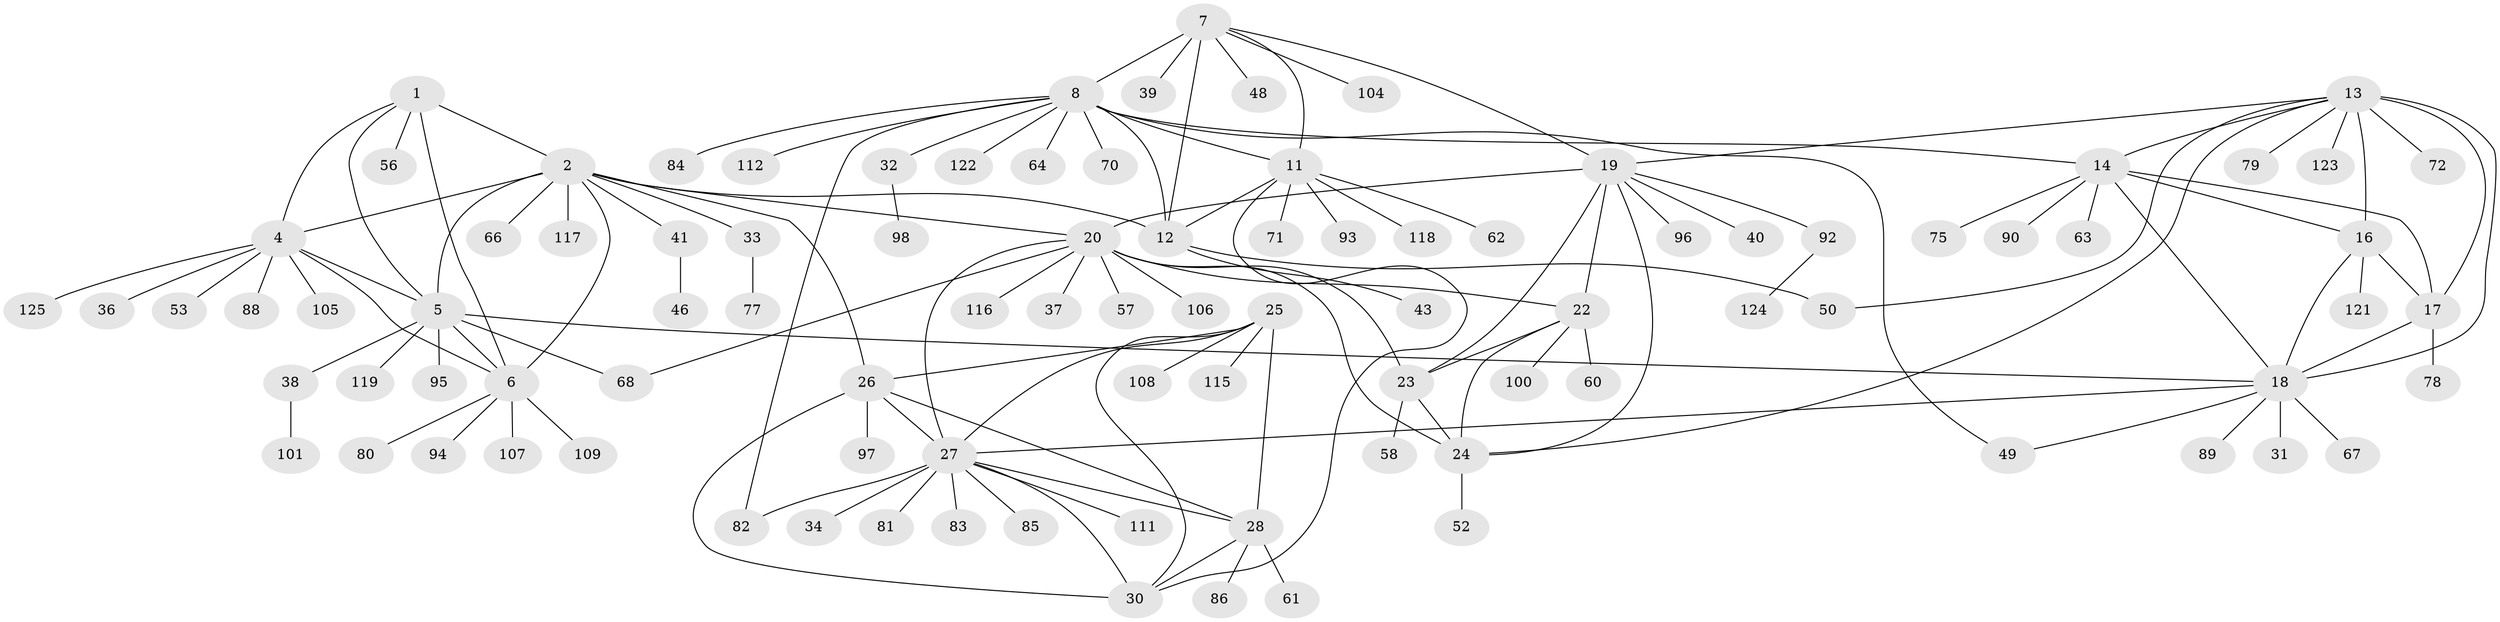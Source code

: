 // Generated by graph-tools (version 1.1) at 2025/52/02/27/25 19:52:19]
// undirected, 96 vertices, 133 edges
graph export_dot {
graph [start="1"]
  node [color=gray90,style=filled];
  1 [super="+113"];
  2 [super="+3"];
  4 [super="+91"];
  5 [super="+69"];
  6 [super="+47"];
  7 [super="+10"];
  8 [super="+9"];
  11 [super="+45"];
  12 [super="+42"];
  13 [super="+15"];
  14 [super="+35"];
  16 [super="+76"];
  17 [super="+55"];
  18 [super="+54"];
  19 [super="+65"];
  20 [super="+21"];
  22 [super="+74"];
  23;
  24 [super="+99"];
  25;
  26 [super="+29"];
  27 [super="+120"];
  28 [super="+73"];
  30;
  31;
  32 [super="+51"];
  33 [super="+44"];
  34;
  36;
  37;
  38 [super="+103"];
  39;
  40 [super="+59"];
  41;
  43;
  46;
  48;
  49;
  50;
  52;
  53;
  56;
  57;
  58 [super="+102"];
  60;
  61;
  62;
  63;
  64;
  66;
  67;
  68;
  70;
  71;
  72 [super="+87"];
  75;
  77;
  78;
  79;
  80;
  81;
  82;
  83;
  84 [super="+114"];
  85;
  86;
  88;
  89;
  90;
  92;
  93 [super="+110"];
  94;
  95;
  96;
  97;
  98;
  100;
  101;
  104;
  105;
  106;
  107;
  108;
  109;
  111;
  112;
  115;
  116;
  117;
  118;
  119;
  121;
  122;
  123;
  124;
  125;
  1 -- 2 [weight=2];
  1 -- 4;
  1 -- 5;
  1 -- 6;
  1 -- 56;
  2 -- 4 [weight=2];
  2 -- 5 [weight=2];
  2 -- 6 [weight=2];
  2 -- 33;
  2 -- 41;
  2 -- 117;
  2 -- 66;
  2 -- 12;
  2 -- 20;
  2 -- 26;
  4 -- 5;
  4 -- 6;
  4 -- 36;
  4 -- 53;
  4 -- 88;
  4 -- 105;
  4 -- 125;
  5 -- 6;
  5 -- 18;
  5 -- 38;
  5 -- 68;
  5 -- 95;
  5 -- 119;
  6 -- 80;
  6 -- 94;
  6 -- 107;
  6 -- 109;
  7 -- 8 [weight=4];
  7 -- 11 [weight=2];
  7 -- 12 [weight=2];
  7 -- 104;
  7 -- 39;
  7 -- 48;
  7 -- 19;
  8 -- 11 [weight=2];
  8 -- 12 [weight=2];
  8 -- 32;
  8 -- 49;
  8 -- 70;
  8 -- 82;
  8 -- 84;
  8 -- 112;
  8 -- 64;
  8 -- 122;
  8 -- 14;
  11 -- 12;
  11 -- 30;
  11 -- 62;
  11 -- 71;
  11 -- 118;
  11 -- 93;
  12 -- 43;
  12 -- 50;
  13 -- 14 [weight=2];
  13 -- 16 [weight=2];
  13 -- 17 [weight=2];
  13 -- 18 [weight=2];
  13 -- 72;
  13 -- 79;
  13 -- 19;
  13 -- 50;
  13 -- 24;
  13 -- 123;
  14 -- 16;
  14 -- 17;
  14 -- 18;
  14 -- 63;
  14 -- 75;
  14 -- 90;
  16 -- 17;
  16 -- 18;
  16 -- 121;
  17 -- 18;
  17 -- 78;
  18 -- 27;
  18 -- 31;
  18 -- 49;
  18 -- 67;
  18 -- 89;
  19 -- 20 [weight=2];
  19 -- 22;
  19 -- 23;
  19 -- 24;
  19 -- 40;
  19 -- 92;
  19 -- 96;
  20 -- 22 [weight=2];
  20 -- 23 [weight=2];
  20 -- 24 [weight=2];
  20 -- 57;
  20 -- 68;
  20 -- 116;
  20 -- 37;
  20 -- 106;
  20 -- 27 [weight=2];
  22 -- 23;
  22 -- 24;
  22 -- 60;
  22 -- 100;
  23 -- 24;
  23 -- 58;
  24 -- 52;
  25 -- 26 [weight=2];
  25 -- 27;
  25 -- 28;
  25 -- 30;
  25 -- 108;
  25 -- 115;
  26 -- 27 [weight=2];
  26 -- 28 [weight=2];
  26 -- 30 [weight=2];
  26 -- 97;
  27 -- 28;
  27 -- 30;
  27 -- 34;
  27 -- 81;
  27 -- 82;
  27 -- 83;
  27 -- 85;
  27 -- 111;
  28 -- 30;
  28 -- 61;
  28 -- 86;
  32 -- 98;
  33 -- 77;
  38 -- 101;
  41 -- 46;
  92 -- 124;
}
